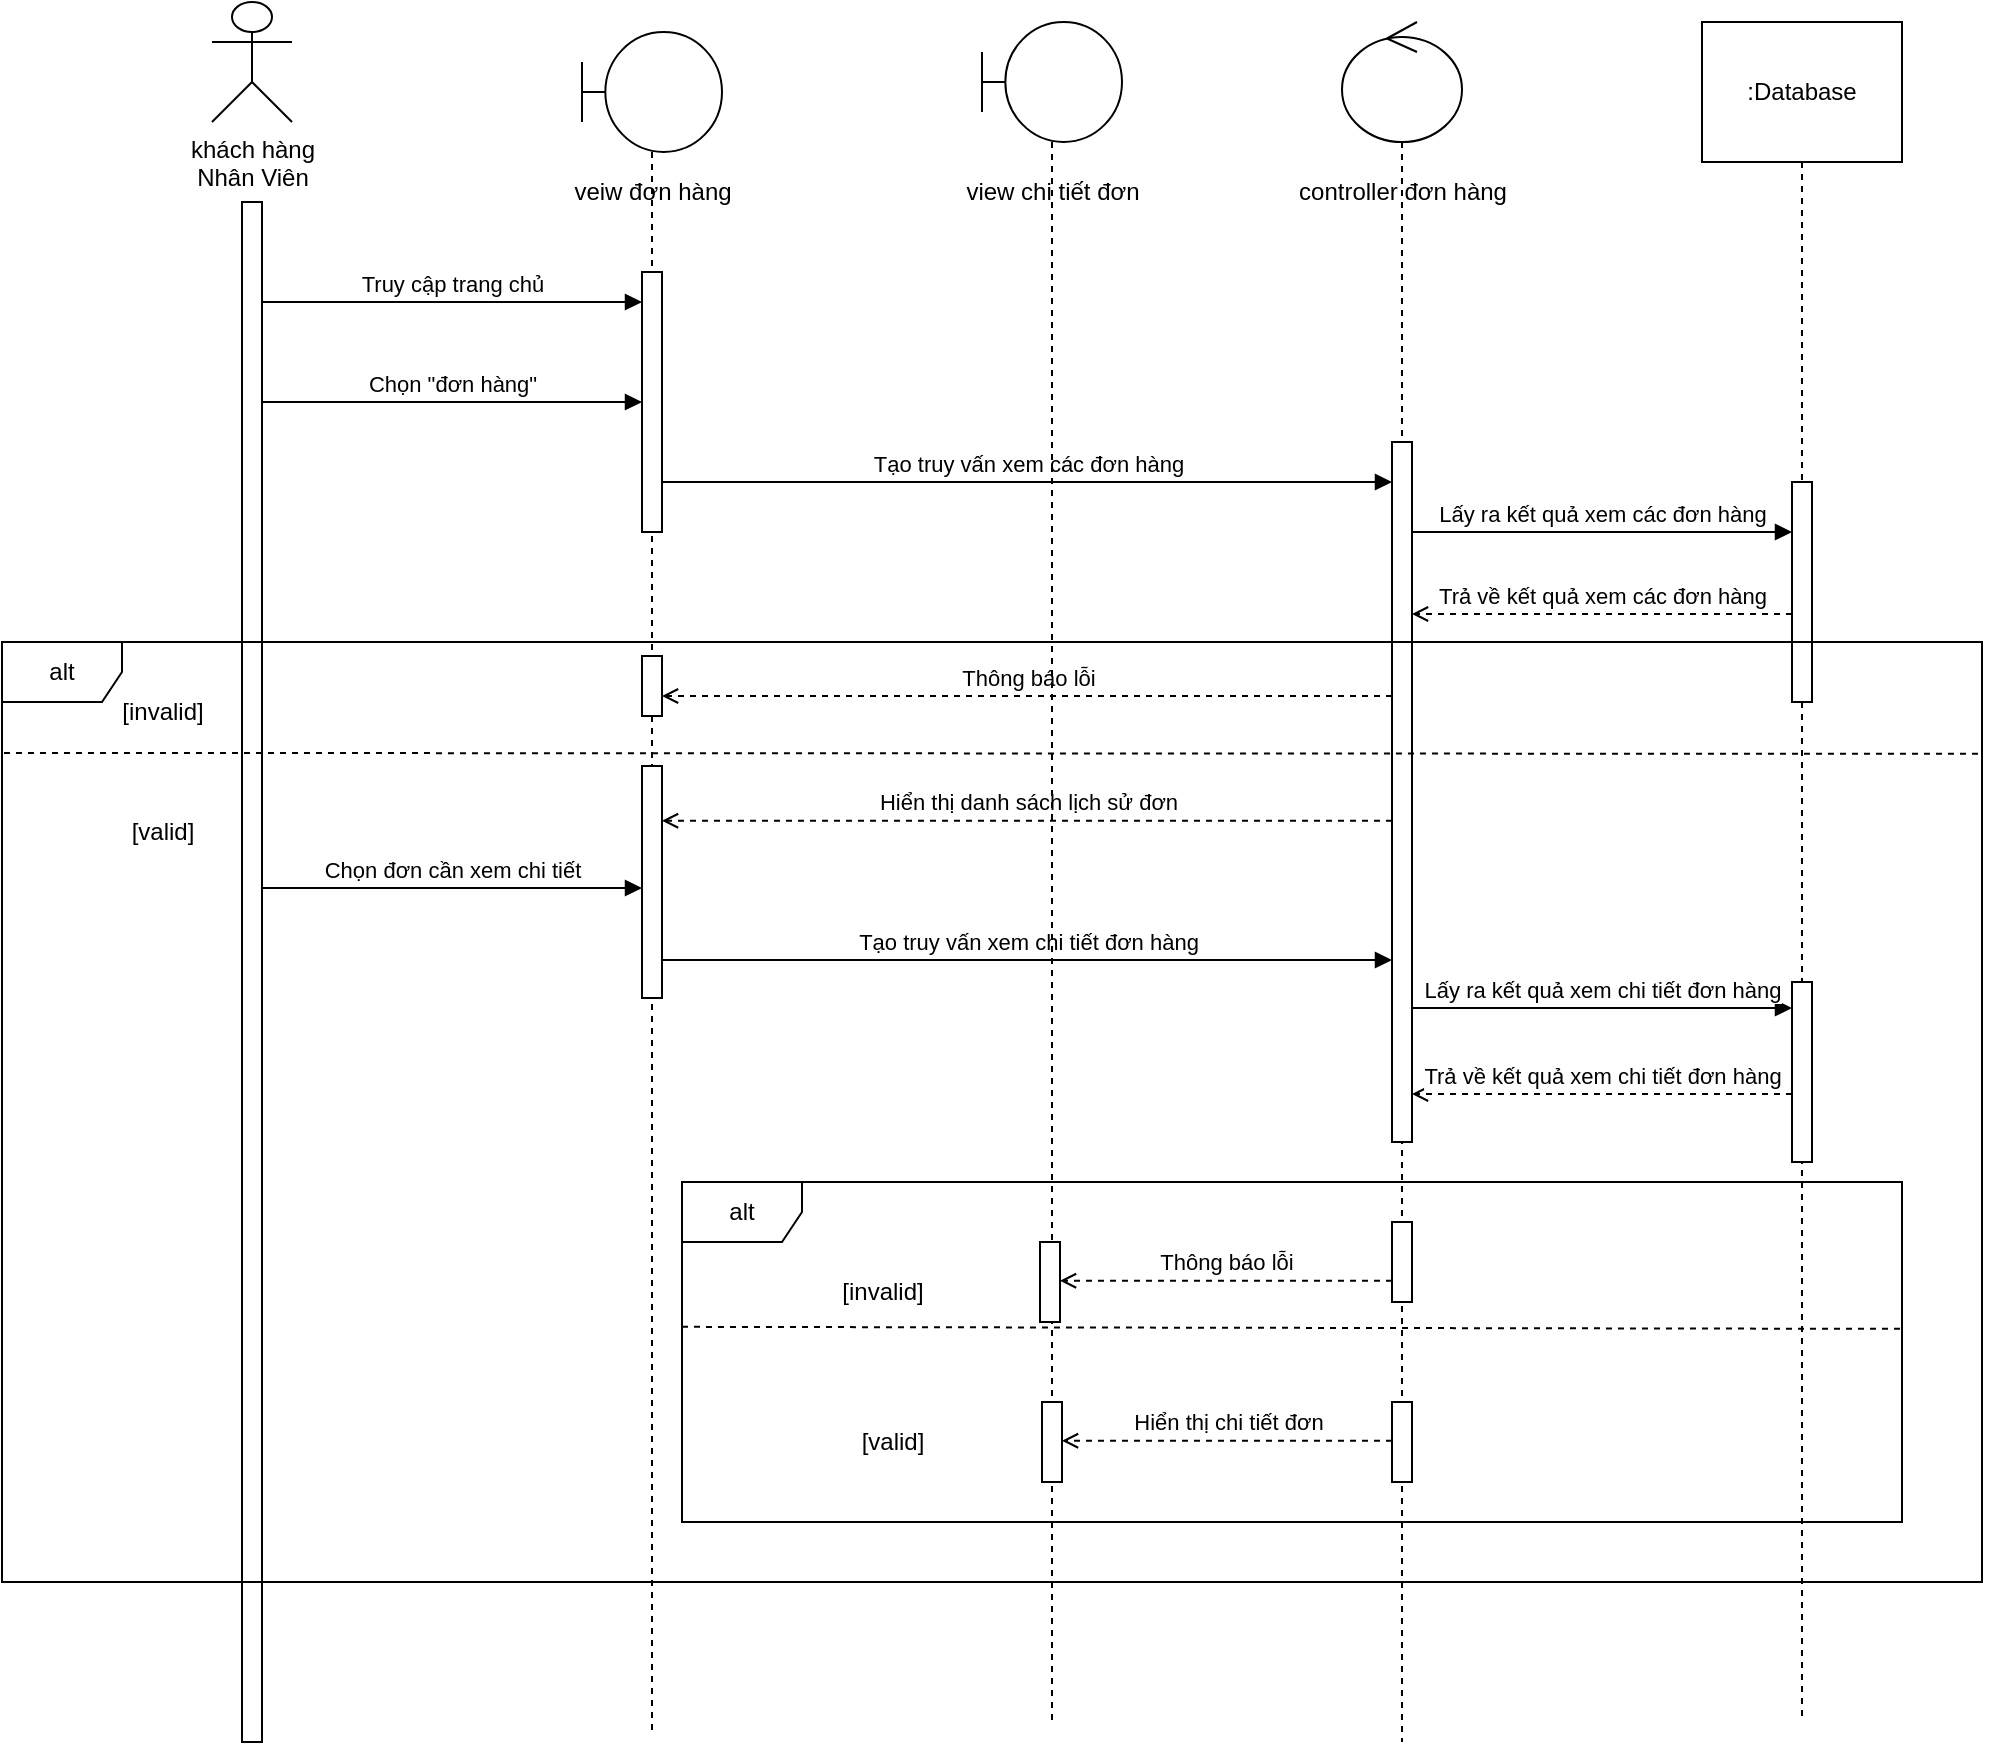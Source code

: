<mxfile version="22.1.1" type="device" pages="2">
  <diagram name="seq_HienThiChiTietDon" id="13e1069c-82ec-6db2-03f1-153e76fe0fe0">
    <mxGraphModel dx="996" dy="578" grid="1" gridSize="10" guides="1" tooltips="1" connect="1" arrows="1" fold="1" page="1" pageScale="1" pageWidth="1100" pageHeight="850" background="none" math="0" shadow="0">
      <root>
        <object label="" id="0">
          <mxCell />
        </object>
        <mxCell id="1" parent="0" />
        <mxCell id="QS9p3TDiBIpv8dWYhqHS-1" value="khách hàng&lt;br&gt;Nhân Viên" style="shape=umlActor;verticalLabelPosition=bottom;verticalAlign=top;html=1;" parent="1" vertex="1">
          <mxGeometry x="105" y="70" width="40" height="60" as="geometry" />
        </mxCell>
        <mxCell id="QS9p3TDiBIpv8dWYhqHS-6" value="" style="html=1;points=[[0,0,0,0,5],[0,1,0,0,-5],[1,0,0,0,5],[1,1,0,0,-5]];perimeter=orthogonalPerimeter;outlineConnect=0;targetShapes=umlLifeline;portConstraint=eastwest;newEdgeStyle={&quot;curved&quot;:0,&quot;rounded&quot;:0};" parent="1" vertex="1">
          <mxGeometry x="120" y="170" width="10" height="770" as="geometry" />
        </mxCell>
        <mxCell id="QS9p3TDiBIpv8dWYhqHS-7" value="Truy cập trang chủ" style="html=1;verticalAlign=bottom;startArrow=none;startFill=0;endArrow=block;startSize=8;curved=0;rounded=0;" parent="1" source="QS9p3TDiBIpv8dWYhqHS-6" target="F00mptu9JCiWgJnF-Aq--6" edge="1">
          <mxGeometry width="60" relative="1" as="geometry">
            <mxPoint x="130" y="240" as="sourcePoint" />
            <mxPoint x="330" y="220" as="targetPoint" />
            <Array as="points">
              <mxPoint x="240" y="220" />
            </Array>
          </mxGeometry>
        </mxCell>
        <mxCell id="QS9p3TDiBIpv8dWYhqHS-10" value="" style="shape=umlLifeline;perimeter=lifelinePerimeter;whiteSpace=wrap;html=1;container=1;dropTarget=0;collapsible=0;recursiveResize=0;outlineConnect=0;portConstraint=eastwest;newEdgeStyle={&quot;curved&quot;:0,&quot;rounded&quot;:0};participant=umlControl;size=60;" parent="1" vertex="1">
          <mxGeometry x="670" y="80" width="60" height="860" as="geometry" />
        </mxCell>
        <mxCell id="F00mptu9JCiWgJnF-Aq--10" value="" style="html=1;points=[[0,0,0,0,5],[0,1,0,0,-5],[1,0,0,0,5],[1,1,0,0,-5]];perimeter=orthogonalPerimeter;outlineConnect=0;targetShapes=umlLifeline;portConstraint=eastwest;newEdgeStyle={&quot;curved&quot;:0,&quot;rounded&quot;:0};" parent="QS9p3TDiBIpv8dWYhqHS-10" vertex="1">
          <mxGeometry x="25" y="210" width="10" height="350" as="geometry" />
        </mxCell>
        <mxCell id="nVd_50hl1OCLDKFxrgy5-35" value="" style="html=1;points=[[0,0,0,0,5],[0,1,0,0,-5],[1,0,0,0,5],[1,1,0,0,-5]];perimeter=orthogonalPerimeter;outlineConnect=0;targetShapes=umlLifeline;portConstraint=eastwest;newEdgeStyle={&quot;curved&quot;:0,&quot;rounded&quot;:0};" parent="QS9p3TDiBIpv8dWYhqHS-10" vertex="1">
          <mxGeometry x="25" y="600" width="10" height="40" as="geometry" />
        </mxCell>
        <mxCell id="QS9p3TDiBIpv8dWYhqHS-11" value="" style="shape=umlLifeline;perimeter=lifelinePerimeter;whiteSpace=wrap;html=1;container=1;dropTarget=0;collapsible=0;recursiveResize=0;outlineConnect=0;portConstraint=eastwest;newEdgeStyle={&quot;curved&quot;:0,&quot;rounded&quot;:0};participant=umlBoundary;size=60;" parent="1" vertex="1">
          <mxGeometry x="290" y="85" width="70" height="850" as="geometry" />
        </mxCell>
        <mxCell id="F00mptu9JCiWgJnF-Aq--6" value="" style="html=1;points=[[0,0,0,0,5],[0,1,0,0,-5],[1,0,0,0,5],[1,1,0,0,-5]];perimeter=orthogonalPerimeter;outlineConnect=0;targetShapes=umlLifeline;portConstraint=eastwest;newEdgeStyle={&quot;curved&quot;:0,&quot;rounded&quot;:0};" parent="QS9p3TDiBIpv8dWYhqHS-11" vertex="1">
          <mxGeometry x="30" y="120" width="10" height="130" as="geometry" />
        </mxCell>
        <mxCell id="QS9p3TDiBIpv8dWYhqHS-12" value=":Database&lt;br&gt;" style="shape=umlLifeline;perimeter=lifelinePerimeter;whiteSpace=wrap;html=1;container=1;dropTarget=0;collapsible=0;recursiveResize=0;outlineConnect=0;portConstraint=eastwest;newEdgeStyle={&quot;curved&quot;:0,&quot;rounded&quot;:0};size=70;" parent="1" vertex="1">
          <mxGeometry x="850" y="80" width="100" height="850" as="geometry" />
        </mxCell>
        <mxCell id="F00mptu9JCiWgJnF-Aq--8" value="" style="html=1;points=[[0,0,0,0,5],[0,1,0,0,-5],[1,0,0,0,5],[1,1,0,0,-5]];perimeter=orthogonalPerimeter;outlineConnect=0;targetShapes=umlLifeline;portConstraint=eastwest;newEdgeStyle={&quot;curved&quot;:0,&quot;rounded&quot;:0};" parent="QS9p3TDiBIpv8dWYhqHS-12" vertex="1">
          <mxGeometry x="45" y="230" width="10" height="110" as="geometry" />
        </mxCell>
        <mxCell id="F00mptu9JCiWgJnF-Aq--1" value="veiw đơn hàng" style="text;html=1;align=center;verticalAlign=middle;resizable=0;points=[];autosize=1;strokeColor=none;fillColor=none;" parent="1" vertex="1">
          <mxGeometry x="275" y="150" width="100" height="30" as="geometry" />
        </mxCell>
        <mxCell id="F00mptu9JCiWgJnF-Aq--2" value="controller đơn hàng" style="text;html=1;align=center;verticalAlign=middle;resizable=0;points=[];autosize=1;strokeColor=none;fillColor=none;" parent="1" vertex="1">
          <mxGeometry x="635" y="150" width="130" height="30" as="geometry" />
        </mxCell>
        <mxCell id="F00mptu9JCiWgJnF-Aq--5" value="Chọn &quot;đơn hàng&quot;" style="html=1;verticalAlign=bottom;startArrow=none;startFill=0;endArrow=block;startSize=8;curved=0;rounded=0;" parent="1" source="QS9p3TDiBIpv8dWYhqHS-6" target="F00mptu9JCiWgJnF-Aq--6" edge="1">
          <mxGeometry width="60" relative="1" as="geometry">
            <mxPoint x="550" y="370" as="sourcePoint" />
            <mxPoint x="320" y="270" as="targetPoint" />
            <Array as="points">
              <mxPoint x="260" y="270" />
            </Array>
          </mxGeometry>
        </mxCell>
        <mxCell id="F00mptu9JCiWgJnF-Aq--7" value="Tạo truy vấn xem các đơn hàng" style="html=1;verticalAlign=bottom;startArrow=none;startFill=0;endArrow=block;startSize=8;curved=0;rounded=0;" parent="1" source="F00mptu9JCiWgJnF-Aq--6" target="F00mptu9JCiWgJnF-Aq--10" edge="1">
          <mxGeometry width="60" relative="1" as="geometry">
            <mxPoint x="380" y="320" as="sourcePoint" />
            <mxPoint x="570" y="310" as="targetPoint" />
            <Array as="points">
              <mxPoint x="490" y="310" />
            </Array>
          </mxGeometry>
        </mxCell>
        <mxCell id="F00mptu9JCiWgJnF-Aq--9" value="Trả về kết quả xem các đơn hàng" style="html=1;verticalAlign=bottom;startArrow=none;startFill=0;endArrow=open;startSize=8;curved=0;rounded=0;dashed=1;endFill=0;" parent="1" source="F00mptu9JCiWgJnF-Aq--8" edge="1">
          <mxGeometry width="60" relative="1" as="geometry">
            <mxPoint x="875" y="376" as="sourcePoint" />
            <mxPoint x="705" y="376" as="targetPoint" />
            <Array as="points">
              <mxPoint x="760" y="376" />
            </Array>
            <mxPoint as="offset" />
          </mxGeometry>
        </mxCell>
        <mxCell id="F00mptu9JCiWgJnF-Aq--13" value="Lấy ra kết quả xem các đơn hàng" style="html=1;verticalAlign=bottom;startArrow=none;startFill=0;endArrow=block;startSize=8;curved=0;rounded=0;" parent="1" source="F00mptu9JCiWgJnF-Aq--10" target="F00mptu9JCiWgJnF-Aq--8" edge="1">
          <mxGeometry width="60" relative="1" as="geometry">
            <mxPoint x="620" y="330" as="sourcePoint" />
            <mxPoint x="850" y="325" as="targetPoint" />
            <Array as="points">
              <mxPoint x="750" y="335" />
            </Array>
          </mxGeometry>
        </mxCell>
        <mxCell id="nVd_50hl1OCLDKFxrgy5-2" value="alt" style="shape=umlFrame;whiteSpace=wrap;html=1;pointerEvents=0;" parent="1" vertex="1">
          <mxGeometry y="390" width="990" height="470" as="geometry" />
        </mxCell>
        <mxCell id="nVd_50hl1OCLDKFxrgy5-4" value="" style="endArrow=none;dashed=1;html=1;rounded=0;exitX=0.001;exitY=0.118;exitDx=0;exitDy=0;exitPerimeter=0;entryX=1.001;entryY=0.119;entryDx=0;entryDy=0;entryPerimeter=0;" parent="1" source="nVd_50hl1OCLDKFxrgy5-2" target="nVd_50hl1OCLDKFxrgy5-2" edge="1">
          <mxGeometry width="50" height="50" relative="1" as="geometry">
            <mxPoint x="-10" y="480" as="sourcePoint" />
            <mxPoint x="990" y="480" as="targetPoint" />
            <Array as="points" />
          </mxGeometry>
        </mxCell>
        <mxCell id="nVd_50hl1OCLDKFxrgy5-6" value="[invalid]" style="text;html=1;align=center;verticalAlign=middle;resizable=0;points=[];autosize=1;strokeColor=none;fillColor=none;" parent="1" vertex="1">
          <mxGeometry x="50" y="410" width="60" height="30" as="geometry" />
        </mxCell>
        <mxCell id="nVd_50hl1OCLDKFxrgy5-7" value="[valid]" style="text;html=1;align=center;verticalAlign=middle;resizable=0;points=[];autosize=1;strokeColor=none;fillColor=none;" parent="1" vertex="1">
          <mxGeometry x="55" y="470" width="50" height="30" as="geometry" />
        </mxCell>
        <mxCell id="nVd_50hl1OCLDKFxrgy5-8" value="Thông báo lỗi" style="html=1;verticalAlign=bottom;startArrow=none;startFill=0;endArrow=open;startSize=8;curved=0;rounded=0;dashed=1;endFill=0;" parent="1" target="nVd_50hl1OCLDKFxrgy5-9" edge="1">
          <mxGeometry width="60" relative="1" as="geometry">
            <mxPoint x="695" y="417" as="sourcePoint" />
            <mxPoint x="350" y="417" as="targetPoint" />
            <Array as="points">
              <mxPoint x="530" y="417" />
            </Array>
          </mxGeometry>
        </mxCell>
        <mxCell id="nVd_50hl1OCLDKFxrgy5-9" value="" style="html=1;points=[[0,0,0,0,5],[0,1,0,0,-5],[1,0,0,0,5],[1,1,0,0,-5]];perimeter=orthogonalPerimeter;outlineConnect=0;targetShapes=umlLifeline;portConstraint=eastwest;newEdgeStyle={&quot;curved&quot;:0,&quot;rounded&quot;:0};" parent="1" vertex="1">
          <mxGeometry x="320" y="397" width="10" height="30" as="geometry" />
        </mxCell>
        <mxCell id="nVd_50hl1OCLDKFxrgy5-14" value="Hiển thị danh sách lịch sử đơn" style="html=1;verticalAlign=bottom;startArrow=none;startFill=0;endArrow=open;startSize=8;curved=0;rounded=0;dashed=1;endFill=0;" parent="1" target="nVd_50hl1OCLDKFxrgy5-13" edge="1">
          <mxGeometry width="60" relative="1" as="geometry">
            <mxPoint x="695" y="479.38" as="sourcePoint" />
            <mxPoint x="390" y="478.38" as="targetPoint" />
            <Array as="points">
              <mxPoint x="557.5" y="479.38" />
            </Array>
          </mxGeometry>
        </mxCell>
        <mxCell id="nVd_50hl1OCLDKFxrgy5-17" value="Chọn đơn cần xem chi tiết" style="html=1;verticalAlign=bottom;startArrow=none;startFill=0;endArrow=block;startSize=8;curved=0;rounded=0;" parent="1" target="nVd_50hl1OCLDKFxrgy5-13" edge="1">
          <mxGeometry width="60" relative="1" as="geometry">
            <mxPoint x="130" y="513" as="sourcePoint" />
            <mxPoint x="340" y="513" as="targetPoint" />
            <Array as="points">
              <mxPoint x="260" y="513" />
            </Array>
          </mxGeometry>
        </mxCell>
        <mxCell id="nVd_50hl1OCLDKFxrgy5-18" value="Tạo truy vấn xem chi tiết đơn hàng" style="html=1;verticalAlign=bottom;startArrow=none;startFill=0;endArrow=block;startSize=8;curved=0;rounded=0;" parent="1" source="nVd_50hl1OCLDKFxrgy5-13" edge="1">
          <mxGeometry width="60" relative="1" as="geometry">
            <mxPoint x="390" y="539" as="sourcePoint" />
            <mxPoint x="695" y="549" as="targetPoint" />
            <Array as="points">
              <mxPoint x="540" y="549" />
            </Array>
          </mxGeometry>
        </mxCell>
        <mxCell id="nVd_50hl1OCLDKFxrgy5-19" value="Lấy ra kết quả xem chi tiết đơn hàng" style="html=1;verticalAlign=bottom;startArrow=none;startFill=0;endArrow=block;startSize=8;curved=0;rounded=0;" parent="1" source="F00mptu9JCiWgJnF-Aq--10" target="nVd_50hl1OCLDKFxrgy5-20" edge="1">
          <mxGeometry width="60" relative="1" as="geometry">
            <mxPoint x="605" y="573" as="sourcePoint" />
            <mxPoint x="875" y="573" as="targetPoint" />
            <Array as="points">
              <mxPoint x="760" y="573" />
            </Array>
          </mxGeometry>
        </mxCell>
        <mxCell id="nVd_50hl1OCLDKFxrgy5-20" value="" style="html=1;points=[[0,0,0,0,5],[0,1,0,0,-5],[1,0,0,0,5],[1,1,0,0,-5]];perimeter=orthogonalPerimeter;outlineConnect=0;targetShapes=umlLifeline;portConstraint=eastwest;newEdgeStyle={&quot;curved&quot;:0,&quot;rounded&quot;:0};" parent="1" vertex="1">
          <mxGeometry x="895" y="560" width="10" height="90" as="geometry" />
        </mxCell>
        <mxCell id="nVd_50hl1OCLDKFxrgy5-21" value="Trả về kết quả xem chi tiết đơn hàng" style="html=1;verticalAlign=bottom;startArrow=none;startFill=0;endArrow=open;startSize=8;curved=0;rounded=0;dashed=1;endFill=0;" parent="1" source="nVd_50hl1OCLDKFxrgy5-20" target="F00mptu9JCiWgJnF-Aq--10" edge="1">
          <mxGeometry width="60" relative="1" as="geometry">
            <mxPoint x="875" y="616" as="sourcePoint" />
            <mxPoint x="720" y="616" as="targetPoint" />
            <Array as="points">
              <mxPoint x="770" y="616" />
            </Array>
            <mxPoint as="offset" />
          </mxGeometry>
        </mxCell>
        <mxCell id="nVd_50hl1OCLDKFxrgy5-22" value="alt" style="shape=umlFrame;whiteSpace=wrap;html=1;pointerEvents=0;" parent="1" vertex="1">
          <mxGeometry x="340" y="660" width="610" height="170" as="geometry" />
        </mxCell>
        <mxCell id="nVd_50hl1OCLDKFxrgy5-23" value="" style="endArrow=none;dashed=1;html=1;rounded=0;entryX=1.002;entryY=0.432;entryDx=0;entryDy=0;entryPerimeter=0;exitX=0;exitY=0.426;exitDx=0;exitDy=0;exitPerimeter=0;" parent="1" source="nVd_50hl1OCLDKFxrgy5-22" target="nVd_50hl1OCLDKFxrgy5-22" edge="1">
          <mxGeometry width="50" height="50" relative="1" as="geometry">
            <mxPoint x="340" y="745" as="sourcePoint" />
            <mxPoint x="932.37" y="745.288" as="targetPoint" />
            <Array as="points" />
          </mxGeometry>
        </mxCell>
        <mxCell id="nVd_50hl1OCLDKFxrgy5-24" value="[invalid]" style="text;html=1;align=center;verticalAlign=middle;resizable=0;points=[];autosize=1;strokeColor=none;fillColor=none;" parent="1" vertex="1">
          <mxGeometry x="410" y="700" width="60" height="30" as="geometry" />
        </mxCell>
        <mxCell id="nVd_50hl1OCLDKFxrgy5-25" value="[valid]" style="text;html=1;align=center;verticalAlign=middle;resizable=0;points=[];autosize=1;strokeColor=none;fillColor=none;" parent="1" vertex="1">
          <mxGeometry x="420" y="775" width="50" height="30" as="geometry" />
        </mxCell>
        <mxCell id="nVd_50hl1OCLDKFxrgy5-27" value="Thông báo lỗi" style="html=1;verticalAlign=bottom;startArrow=none;startFill=0;endArrow=open;startSize=8;curved=0;rounded=0;dashed=1;endFill=0;" parent="1" source="nVd_50hl1OCLDKFxrgy5-35" target="nVd_50hl1OCLDKFxrgy5-26" edge="1">
          <mxGeometry width="60" relative="1" as="geometry">
            <mxPoint x="607.5" y="709.38" as="sourcePoint" />
            <mxPoint x="382.5" y="709.38" as="targetPoint" />
            <Array as="points">
              <mxPoint x="542.5" y="709.38" />
            </Array>
          </mxGeometry>
        </mxCell>
        <mxCell id="nVd_50hl1OCLDKFxrgy5-28" value="Hiển thị chi tiết đơn" style="html=1;verticalAlign=bottom;startArrow=none;startFill=0;endArrow=open;startSize=8;curved=0;rounded=0;dashed=1;endFill=0;" parent="1" edge="1">
          <mxGeometry width="60" relative="1" as="geometry">
            <mxPoint x="695" y="789.38" as="sourcePoint" />
            <mxPoint x="530" y="789.38" as="targetPoint" />
            <Array as="points">
              <mxPoint x="547.5" y="789.38" />
            </Array>
          </mxGeometry>
        </mxCell>
        <mxCell id="nVd_50hl1OCLDKFxrgy5-30" value="" style="shape=umlLifeline;perimeter=lifelinePerimeter;whiteSpace=wrap;html=1;container=1;dropTarget=0;collapsible=0;recursiveResize=0;outlineConnect=0;portConstraint=eastwest;newEdgeStyle={&quot;curved&quot;:0,&quot;rounded&quot;:0};participant=umlBoundary;size=60;" parent="1" vertex="1">
          <mxGeometry x="490" y="80" width="70" height="850" as="geometry" />
        </mxCell>
        <mxCell id="nVd_50hl1OCLDKFxrgy5-26" value="" style="html=1;points=[[0,0,0,0,5],[0,1,0,0,-5],[1,0,0,0,5],[1,1,0,0,-5]];perimeter=orthogonalPerimeter;outlineConnect=0;targetShapes=umlLifeline;portConstraint=eastwest;newEdgeStyle={&quot;curved&quot;:0,&quot;rounded&quot;:0};" parent="nVd_50hl1OCLDKFxrgy5-30" vertex="1">
          <mxGeometry x="29" y="610" width="10" height="40" as="geometry" />
        </mxCell>
        <mxCell id="nVd_50hl1OCLDKFxrgy5-29" value="" style="html=1;points=[[0,0,0,0,5],[0,1,0,0,-5],[1,0,0,0,5],[1,1,0,0,-5]];perimeter=orthogonalPerimeter;outlineConnect=0;targetShapes=umlLifeline;portConstraint=eastwest;newEdgeStyle={&quot;curved&quot;:0,&quot;rounded&quot;:0};" parent="nVd_50hl1OCLDKFxrgy5-30" vertex="1">
          <mxGeometry x="30" y="690" width="10" height="40" as="geometry" />
        </mxCell>
        <mxCell id="nVd_50hl1OCLDKFxrgy5-32" value="view chi tiết đơn" style="text;html=1;align=center;verticalAlign=middle;resizable=0;points=[];autosize=1;strokeColor=none;fillColor=none;" parent="1" vertex="1">
          <mxGeometry x="470" y="150" width="110" height="30" as="geometry" />
        </mxCell>
        <mxCell id="nVd_50hl1OCLDKFxrgy5-13" value="" style="html=1;points=[[0,0,0,0,5],[0,1,0,0,-5],[1,0,0,0,5],[1,1,0,0,-5]];perimeter=orthogonalPerimeter;outlineConnect=0;targetShapes=umlLifeline;portConstraint=eastwest;newEdgeStyle={&quot;curved&quot;:0,&quot;rounded&quot;:0};" parent="1" vertex="1">
          <mxGeometry x="320" y="452" width="10" height="116" as="geometry" />
        </mxCell>
        <mxCell id="nVd_50hl1OCLDKFxrgy5-36" value="" style="html=1;points=[[0,0,0,0,5],[0,1,0,0,-5],[1,0,0,0,5],[1,1,0,0,-5]];perimeter=orthogonalPerimeter;outlineConnect=0;targetShapes=umlLifeline;portConstraint=eastwest;newEdgeStyle={&quot;curved&quot;:0,&quot;rounded&quot;:0};" parent="1" vertex="1">
          <mxGeometry x="695" y="770" width="10" height="40" as="geometry" />
        </mxCell>
      </root>
    </mxGraphModel>
  </diagram>
  <diagram id="cqIO7ArdhiRshpdzXK_l" name="seq_TimKiemLichSuDon">
    <mxGraphModel dx="996" dy="578" grid="1" gridSize="10" guides="1" tooltips="1" connect="1" arrows="1" fold="1" page="1" pageScale="1" pageWidth="827" pageHeight="1169" math="0" shadow="0">
      <root>
        <mxCell id="0" />
        <mxCell id="1" parent="0" />
        <mxCell id="qnqIdT73rdGU5kgS5fRj-1" value="" style="shape=umlLifeline;perimeter=lifelinePerimeter;whiteSpace=wrap;html=1;container=1;dropTarget=0;collapsible=0;recursiveResize=0;outlineConnect=0;portConstraint=eastwest;newEdgeStyle={&quot;curved&quot;:0,&quot;rounded&quot;:0};participant=umlActor;" parent="1" vertex="1">
          <mxGeometry x="80" y="40" width="40" height="560" as="geometry" />
        </mxCell>
        <mxCell id="qnqIdT73rdGU5kgS5fRj-3" value="" style="html=1;points=[[0,0,0,0,5],[0,1,0,0,-5],[1,0,0,0,5],[1,1,0,0,-5]];perimeter=orthogonalPerimeter;outlineConnect=0;targetShapes=umlLifeline;portConstraint=eastwest;newEdgeStyle={&quot;curved&quot;:0,&quot;rounded&quot;:0};" parent="qnqIdT73rdGU5kgS5fRj-1" vertex="1">
          <mxGeometry x="12.5" y="95" width="15" height="455" as="geometry" />
        </mxCell>
        <mxCell id="qnqIdT73rdGU5kgS5fRj-2" value="Nhân viên" style="text;html=1;strokeColor=none;fillColor=none;align=center;verticalAlign=middle;whiteSpace=wrap;rounded=0;" parent="1" vertex="1">
          <mxGeometry x="66" y="80" width="60" height="30" as="geometry" />
        </mxCell>
        <mxCell id="EeJ_dPX3RxNY-6Tc5CYl-1" value="" style="shape=umlLifeline;perimeter=lifelinePerimeter;whiteSpace=wrap;html=1;container=1;dropTarget=0;collapsible=0;recursiveResize=0;outlineConnect=0;portConstraint=eastwest;newEdgeStyle={&quot;curved&quot;:0,&quot;rounded&quot;:0};participant=umlBoundary;size=60;" parent="1" vertex="1">
          <mxGeometry x="245" y="40" width="70" height="560" as="geometry" />
        </mxCell>
        <mxCell id="EeJ_dPX3RxNY-6Tc5CYl-2" value="" style="html=1;points=[[0,0,0,0,5],[0,1,0,0,-5],[1,0,0,0,5],[1,1,0,0,-5]];perimeter=orthogonalPerimeter;outlineConnect=0;targetShapes=umlLifeline;portConstraint=eastwest;newEdgeStyle={&quot;curved&quot;:0,&quot;rounded&quot;:0};" parent="EeJ_dPX3RxNY-6Tc5CYl-1" vertex="1">
          <mxGeometry x="30" y="120" width="10" height="120" as="geometry" />
        </mxCell>
        <mxCell id="EeJ_dPX3RxNY-6Tc5CYl-3" value="veiw đơn đặt" style="text;html=1;align=center;verticalAlign=middle;resizable=0;points=[];autosize=1;strokeColor=none;fillColor=none;" parent="1" vertex="1">
          <mxGeometry x="235" y="105" width="90" height="30" as="geometry" />
        </mxCell>
        <mxCell id="ffNIpavOgTfp_mF3qjXB-1" value="" style="shape=umlLifeline;perimeter=lifelinePerimeter;whiteSpace=wrap;html=1;container=1;dropTarget=0;collapsible=0;recursiveResize=0;outlineConnect=0;portConstraint=eastwest;newEdgeStyle={&quot;curved&quot;:0,&quot;rounded&quot;:0};participant=umlControl;size=60;" parent="1" vertex="1">
          <mxGeometry x="450" y="40" width="60" height="560" as="geometry" />
        </mxCell>
        <mxCell id="bVPPKG_L1WfrjGzPYYE2-5" value="" style="html=1;points=[[0,0,0,0,5],[0,1,0,0,-5],[1,0,0,0,5],[1,1,0,0,-5]];perimeter=orthogonalPerimeter;outlineConnect=0;targetShapes=umlLifeline;portConstraint=eastwest;newEdgeStyle={&quot;curved&quot;:0,&quot;rounded&quot;:0};" parent="ffNIpavOgTfp_mF3qjXB-1" vertex="1">
          <mxGeometry x="25" y="220" width="10" height="260" as="geometry" />
        </mxCell>
        <mxCell id="ffNIpavOgTfp_mF3qjXB-4" value="controller đơn đặt" style="text;html=1;align=center;verticalAlign=middle;resizable=0;points=[];autosize=1;strokeColor=none;fillColor=none;" parent="1" vertex="1">
          <mxGeometry x="420" y="110" width="120" height="30" as="geometry" />
        </mxCell>
        <mxCell id="bVPPKG_L1WfrjGzPYYE2-1" value=":Database&lt;br&gt;" style="shape=umlLifeline;perimeter=lifelinePerimeter;whiteSpace=wrap;html=1;container=1;dropTarget=0;collapsible=0;recursiveResize=0;outlineConnect=0;portConstraint=eastwest;newEdgeStyle={&quot;curved&quot;:0,&quot;rounded&quot;:0};size=70;" parent="1" vertex="1">
          <mxGeometry x="640" y="40" width="100" height="560" as="geometry" />
        </mxCell>
        <mxCell id="bVPPKG_L1WfrjGzPYYE2-2" value="" style="html=1;points=[[0,0,0,0,5],[0,1,0,0,-5],[1,0,0,0,5],[1,1,0,0,-5]];perimeter=orthogonalPerimeter;outlineConnect=0;targetShapes=umlLifeline;portConstraint=eastwest;newEdgeStyle={&quot;curved&quot;:0,&quot;rounded&quot;:0};" parent="bVPPKG_L1WfrjGzPYYE2-1" vertex="1">
          <mxGeometry x="45" y="230" width="10" height="70" as="geometry" />
        </mxCell>
        <mxCell id="bVPPKG_L1WfrjGzPYYE2-3" value="Bấm vào &quot;xem đơn đặt&quot;" style="html=1;verticalAlign=bottom;endArrow=block;curved=0;rounded=0;" parent="1" source="qnqIdT73rdGU5kgS5fRj-3" target="EeJ_dPX3RxNY-6Tc5CYl-2" edge="1">
          <mxGeometry width="80" relative="1" as="geometry">
            <mxPoint x="150" y="180" as="sourcePoint" />
            <mxPoint x="520" y="290" as="targetPoint" />
            <Array as="points">
              <mxPoint x="200" y="190" />
            </Array>
          </mxGeometry>
        </mxCell>
        <mxCell id="bVPPKG_L1WfrjGzPYYE2-4" value="Bấm vào thanh tìm kiếm" style="html=1;verticalAlign=bottom;endArrow=block;curved=0;rounded=0;" parent="1" source="qnqIdT73rdGU5kgS5fRj-3" target="EeJ_dPX3RxNY-6Tc5CYl-2" edge="1">
          <mxGeometry width="80" relative="1" as="geometry">
            <mxPoint x="110" y="250" as="sourcePoint" />
            <mxPoint x="277" y="250" as="targetPoint" />
            <Array as="points">
              <mxPoint x="202" y="250" />
            </Array>
          </mxGeometry>
        </mxCell>
        <mxCell id="bVPPKG_L1WfrjGzPYYE2-6" value="Truy vấn tìm kiếm thông tin" style="html=1;verticalAlign=bottom;endArrow=block;curved=0;rounded=0;" parent="1" source="EeJ_dPX3RxNY-6Tc5CYl-2" target="bVPPKG_L1WfrjGzPYYE2-5" edge="1">
          <mxGeometry width="80" relative="1" as="geometry">
            <mxPoint x="290" y="270" as="sourcePoint" />
            <mxPoint x="515" y="280" as="targetPoint" />
            <Array as="points">
              <mxPoint x="392" y="270" />
              <mxPoint x="420" y="270" />
            </Array>
          </mxGeometry>
        </mxCell>
        <mxCell id="bVPPKG_L1WfrjGzPYYE2-9" value="Lấy thông tin tìm kiếm" style="html=1;verticalAlign=bottom;endArrow=block;curved=0;rounded=0;" parent="1" edge="1">
          <mxGeometry width="80" relative="1" as="geometry">
            <mxPoint x="485" y="288" as="sourcePoint" />
            <mxPoint x="685" y="288" as="targetPoint" />
            <Array as="points">
              <mxPoint x="592" y="288" />
            </Array>
          </mxGeometry>
        </mxCell>
        <mxCell id="bVPPKG_L1WfrjGzPYYE2-10" value="Trả về thông tin tìm kiếm" style="html=1;verticalAlign=bottom;endArrow=block;curved=0;rounded=0;dashed=1;" parent="1" edge="1">
          <mxGeometry width="80" relative="1" as="geometry">
            <mxPoint x="685" y="319" as="sourcePoint" />
            <mxPoint x="485" y="319" as="targetPoint" />
          </mxGeometry>
        </mxCell>
        <mxCell id="fQSauSbLIbbBNUWxL3Pg-1" value="alt" style="shape=umlFrame;whiteSpace=wrap;html=1;pointerEvents=0;" parent="1" vertex="1">
          <mxGeometry x="10" y="355" width="730" height="185" as="geometry" />
        </mxCell>
        <mxCell id="fQSauSbLIbbBNUWxL3Pg-2" value="[invalid]" style="text;html=1;align=center;verticalAlign=middle;resizable=0;points=[];autosize=1;strokeColor=none;fillColor=none;" parent="1" vertex="1">
          <mxGeometry x="21" y="395" width="60" height="30" as="geometry" />
        </mxCell>
        <mxCell id="fQSauSbLIbbBNUWxL3Pg-3" value="[valid]" style="text;html=1;align=center;verticalAlign=middle;resizable=0;points=[];autosize=1;strokeColor=none;fillColor=none;" parent="1" vertex="1">
          <mxGeometry x="25" y="468" width="50" height="30" as="geometry" />
        </mxCell>
        <mxCell id="fQSauSbLIbbBNUWxL3Pg-4" value="" style="html=1;points=[[0,0,0,0,5],[0,1,0,0,-5],[1,0,0,0,5],[1,1,0,0,-5]];perimeter=orthogonalPerimeter;outlineConnect=0;targetShapes=umlLifeline;portConstraint=eastwest;newEdgeStyle={&quot;curved&quot;:0,&quot;rounded&quot;:0};" parent="1" vertex="1">
          <mxGeometry x="275" y="370" width="10" height="50" as="geometry" />
        </mxCell>
        <mxCell id="MErgyd6WJbIpE58XCf2w-1" value="Thông báo lỗi" style="html=1;verticalAlign=bottom;endArrow=block;curved=0;rounded=0;dashed=1;" parent="1" edge="1">
          <mxGeometry width="80" relative="1" as="geometry">
            <mxPoint x="475" y="395.0" as="sourcePoint" />
            <mxPoint x="285" y="395.0" as="targetPoint" />
          </mxGeometry>
        </mxCell>
        <mxCell id="MErgyd6WJbIpE58XCf2w-2" value="" style="html=1;verticalAlign=bottom;endArrow=none;curved=0;rounded=0;dashed=1;entryX=-0.001;entryY=0.409;entryDx=0;entryDy=0;entryPerimeter=0;endFill=0;" parent="1" target="fQSauSbLIbbBNUWxL3Pg-1" edge="1">
          <mxGeometry width="80" relative="1" as="geometry">
            <mxPoint x="740" y="437" as="sourcePoint" />
            <mxPoint x="11.46" y="434" as="targetPoint" />
          </mxGeometry>
        </mxCell>
        <mxCell id="MErgyd6WJbIpE58XCf2w-3" value="" style="html=1;points=[[0,0,0,0,5],[0,1,0,0,-5],[1,0,0,0,5],[1,1,0,0,-5]];perimeter=orthogonalPerimeter;outlineConnect=0;targetShapes=umlLifeline;portConstraint=eastwest;newEdgeStyle={&quot;curved&quot;:0,&quot;rounded&quot;:0};" parent="1" vertex="1">
          <mxGeometry x="275" y="470" width="10" height="50" as="geometry" />
        </mxCell>
        <mxCell id="MErgyd6WJbIpE58XCf2w-4" value="Hiển thị thông tin tìm kiếm" style="html=1;verticalAlign=bottom;endArrow=block;curved=0;rounded=0;dashed=1;" parent="1" edge="1">
          <mxGeometry width="80" relative="1" as="geometry">
            <mxPoint x="475" y="490.0" as="sourcePoint" />
            <mxPoint x="285" y="490.0" as="targetPoint" />
          </mxGeometry>
        </mxCell>
      </root>
    </mxGraphModel>
  </diagram>
</mxfile>
